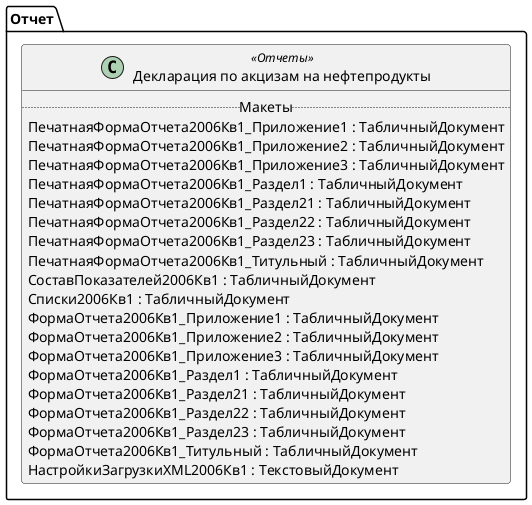 ﻿@startuml РегламентированныйОтчетАкцизыПриложение5
'!include templates.wsd
'..\include templates.wsd
class Отчет.РегламентированныйОтчетАкцизыПриложение5 as "Декларация по акцизам на нефтепродукты" <<Отчеты>>
{
..Макеты..
ПечатнаяФормаОтчета2006Кв1_Приложение1 : ТабличныйДокумент
ПечатнаяФормаОтчета2006Кв1_Приложение2 : ТабличныйДокумент
ПечатнаяФормаОтчета2006Кв1_Приложение3 : ТабличныйДокумент
ПечатнаяФормаОтчета2006Кв1_Раздел1 : ТабличныйДокумент
ПечатнаяФормаОтчета2006Кв1_Раздел21 : ТабличныйДокумент
ПечатнаяФормаОтчета2006Кв1_Раздел22 : ТабличныйДокумент
ПечатнаяФормаОтчета2006Кв1_Раздел23 : ТабличныйДокумент
ПечатнаяФормаОтчета2006Кв1_Титульный : ТабличныйДокумент
СоставПоказателей2006Кв1 : ТабличныйДокумент
Списки2006Кв1 : ТабличныйДокумент
ФормаОтчета2006Кв1_Приложение1 : ТабличныйДокумент
ФормаОтчета2006Кв1_Приложение2 : ТабличныйДокумент
ФормаОтчета2006Кв1_Приложение3 : ТабличныйДокумент
ФормаОтчета2006Кв1_Раздел1 : ТабличныйДокумент
ФормаОтчета2006Кв1_Раздел21 : ТабличныйДокумент
ФормаОтчета2006Кв1_Раздел22 : ТабличныйДокумент
ФормаОтчета2006Кв1_Раздел23 : ТабличныйДокумент
ФормаОтчета2006Кв1_Титульный : ТабличныйДокумент
НастройкиЗагрузкиXML2006Кв1 : ТекстовыйДокумент
}
@enduml
